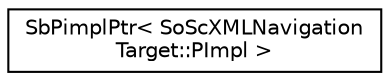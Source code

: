 digraph "Graphical Class Hierarchy"
{
 // LATEX_PDF_SIZE
  edge [fontname="Helvetica",fontsize="10",labelfontname="Helvetica",labelfontsize="10"];
  node [fontname="Helvetica",fontsize="10",shape=record];
  rankdir="LR";
  Node0 [label="SbPimplPtr\< SoScXMLNavigation\lTarget::PImpl \>",height=0.2,width=0.4,color="black", fillcolor="white", style="filled",URL="$classSbPimplPtr.html",tooltip=" "];
}
